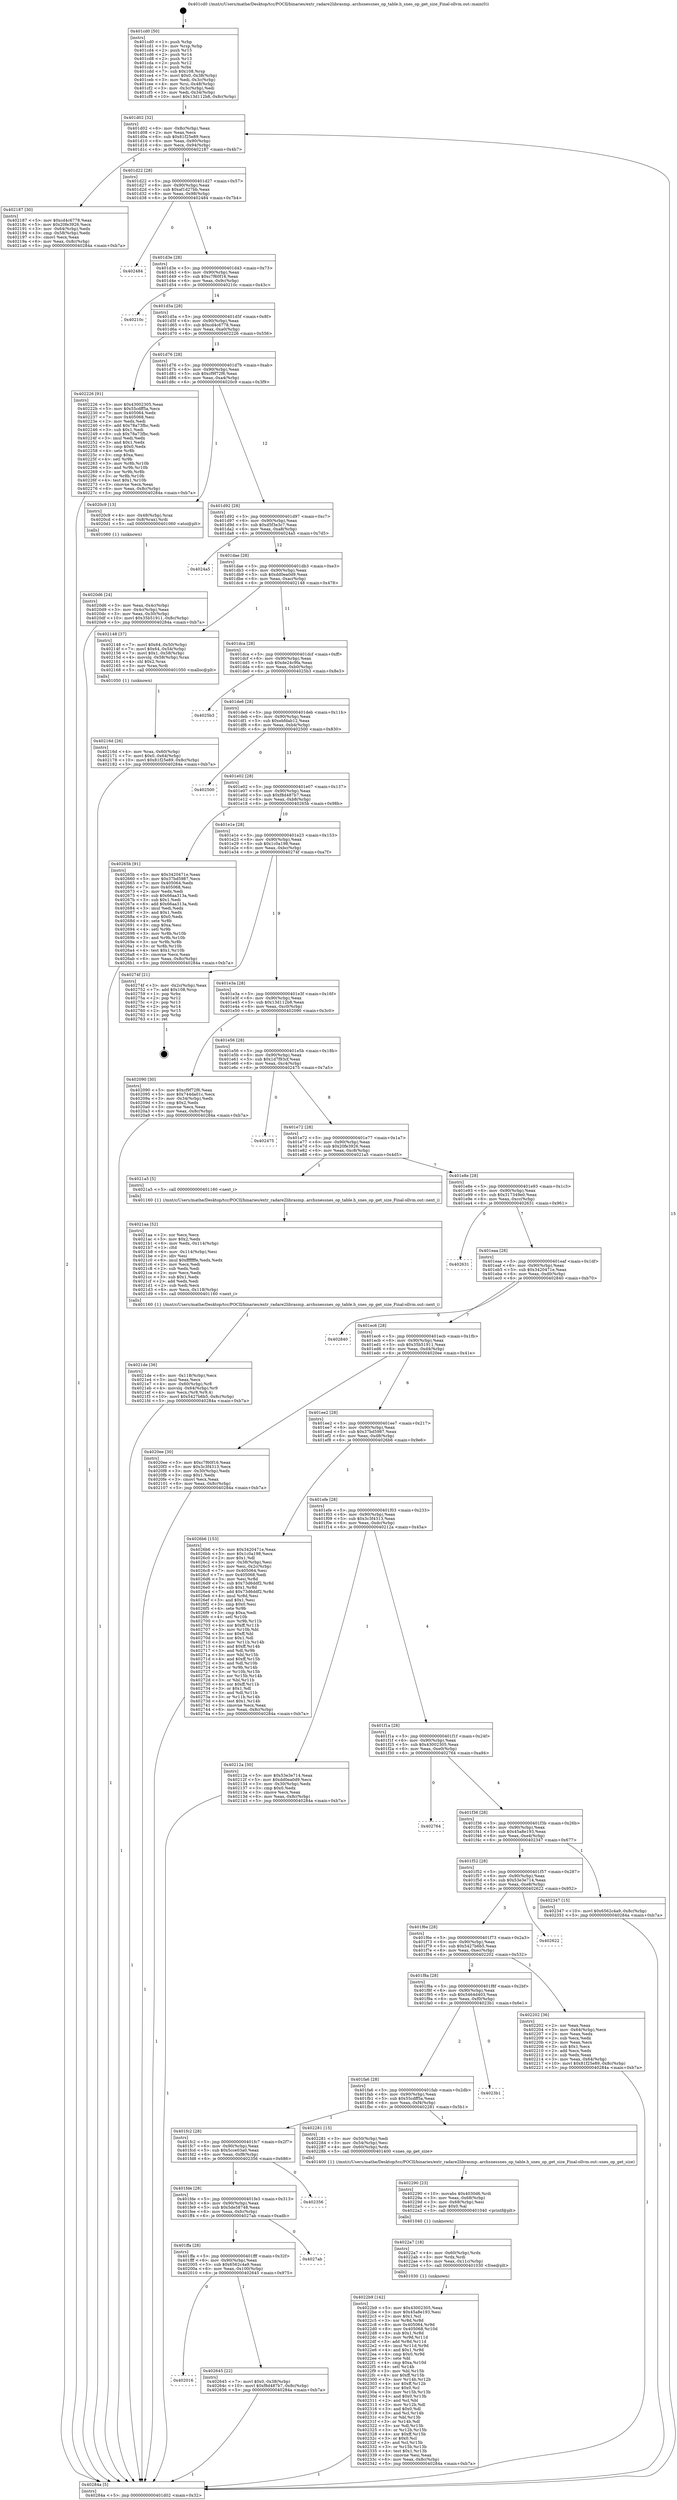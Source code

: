 digraph "0x401cd0" {
  label = "0x401cd0 (/mnt/c/Users/mathe/Desktop/tcc/POCII/binaries/extr_radare2librasmp..archsnessnes_op_table.h_snes_op_get_size_Final-ollvm.out::main(0))"
  labelloc = "t"
  node[shape=record]

  Entry [label="",width=0.3,height=0.3,shape=circle,fillcolor=black,style=filled]
  "0x401d02" [label="{
     0x401d02 [32]\l
     | [instrs]\l
     &nbsp;&nbsp;0x401d02 \<+6\>: mov -0x8c(%rbp),%eax\l
     &nbsp;&nbsp;0x401d08 \<+2\>: mov %eax,%ecx\l
     &nbsp;&nbsp;0x401d0a \<+6\>: sub $0x81f25e89,%ecx\l
     &nbsp;&nbsp;0x401d10 \<+6\>: mov %eax,-0x90(%rbp)\l
     &nbsp;&nbsp;0x401d16 \<+6\>: mov %ecx,-0x94(%rbp)\l
     &nbsp;&nbsp;0x401d1c \<+6\>: je 0000000000402187 \<main+0x4b7\>\l
  }"]
  "0x402187" [label="{
     0x402187 [30]\l
     | [instrs]\l
     &nbsp;&nbsp;0x402187 \<+5\>: mov $0xcd4c6778,%eax\l
     &nbsp;&nbsp;0x40218c \<+5\>: mov $0x20fe3926,%ecx\l
     &nbsp;&nbsp;0x402191 \<+3\>: mov -0x64(%rbp),%edx\l
     &nbsp;&nbsp;0x402194 \<+3\>: cmp -0x58(%rbp),%edx\l
     &nbsp;&nbsp;0x402197 \<+3\>: cmovl %ecx,%eax\l
     &nbsp;&nbsp;0x40219a \<+6\>: mov %eax,-0x8c(%rbp)\l
     &nbsp;&nbsp;0x4021a0 \<+5\>: jmp 000000000040284a \<main+0xb7a\>\l
  }"]
  "0x401d22" [label="{
     0x401d22 [28]\l
     | [instrs]\l
     &nbsp;&nbsp;0x401d22 \<+5\>: jmp 0000000000401d27 \<main+0x57\>\l
     &nbsp;&nbsp;0x401d27 \<+6\>: mov -0x90(%rbp),%eax\l
     &nbsp;&nbsp;0x401d2d \<+5\>: sub $0xaf1d27bb,%eax\l
     &nbsp;&nbsp;0x401d32 \<+6\>: mov %eax,-0x98(%rbp)\l
     &nbsp;&nbsp;0x401d38 \<+6\>: je 0000000000402484 \<main+0x7b4\>\l
  }"]
  Exit [label="",width=0.3,height=0.3,shape=circle,fillcolor=black,style=filled,peripheries=2]
  "0x402484" [label="{
     0x402484\l
  }", style=dashed]
  "0x401d3e" [label="{
     0x401d3e [28]\l
     | [instrs]\l
     &nbsp;&nbsp;0x401d3e \<+5\>: jmp 0000000000401d43 \<main+0x73\>\l
     &nbsp;&nbsp;0x401d43 \<+6\>: mov -0x90(%rbp),%eax\l
     &nbsp;&nbsp;0x401d49 \<+5\>: sub $0xc7f60f16,%eax\l
     &nbsp;&nbsp;0x401d4e \<+6\>: mov %eax,-0x9c(%rbp)\l
     &nbsp;&nbsp;0x401d54 \<+6\>: je 000000000040210c \<main+0x43c\>\l
  }"]
  "0x402016" [label="{
     0x402016\l
  }", style=dashed]
  "0x40210c" [label="{
     0x40210c\l
  }", style=dashed]
  "0x401d5a" [label="{
     0x401d5a [28]\l
     | [instrs]\l
     &nbsp;&nbsp;0x401d5a \<+5\>: jmp 0000000000401d5f \<main+0x8f\>\l
     &nbsp;&nbsp;0x401d5f \<+6\>: mov -0x90(%rbp),%eax\l
     &nbsp;&nbsp;0x401d65 \<+5\>: sub $0xcd4c6778,%eax\l
     &nbsp;&nbsp;0x401d6a \<+6\>: mov %eax,-0xa0(%rbp)\l
     &nbsp;&nbsp;0x401d70 \<+6\>: je 0000000000402226 \<main+0x556\>\l
  }"]
  "0x402645" [label="{
     0x402645 [22]\l
     | [instrs]\l
     &nbsp;&nbsp;0x402645 \<+7\>: movl $0x0,-0x38(%rbp)\l
     &nbsp;&nbsp;0x40264c \<+10\>: movl $0xf8d487b7,-0x8c(%rbp)\l
     &nbsp;&nbsp;0x402656 \<+5\>: jmp 000000000040284a \<main+0xb7a\>\l
  }"]
  "0x402226" [label="{
     0x402226 [91]\l
     | [instrs]\l
     &nbsp;&nbsp;0x402226 \<+5\>: mov $0x43002305,%eax\l
     &nbsp;&nbsp;0x40222b \<+5\>: mov $0x55cdff5a,%ecx\l
     &nbsp;&nbsp;0x402230 \<+7\>: mov 0x405064,%edx\l
     &nbsp;&nbsp;0x402237 \<+7\>: mov 0x405068,%esi\l
     &nbsp;&nbsp;0x40223e \<+2\>: mov %edx,%edi\l
     &nbsp;&nbsp;0x402240 \<+6\>: add $0x78a73fbc,%edi\l
     &nbsp;&nbsp;0x402246 \<+3\>: sub $0x1,%edi\l
     &nbsp;&nbsp;0x402249 \<+6\>: sub $0x78a73fbc,%edi\l
     &nbsp;&nbsp;0x40224f \<+3\>: imul %edi,%edx\l
     &nbsp;&nbsp;0x402252 \<+3\>: and $0x1,%edx\l
     &nbsp;&nbsp;0x402255 \<+3\>: cmp $0x0,%edx\l
     &nbsp;&nbsp;0x402258 \<+4\>: sete %r8b\l
     &nbsp;&nbsp;0x40225c \<+3\>: cmp $0xa,%esi\l
     &nbsp;&nbsp;0x40225f \<+4\>: setl %r9b\l
     &nbsp;&nbsp;0x402263 \<+3\>: mov %r8b,%r10b\l
     &nbsp;&nbsp;0x402266 \<+3\>: and %r9b,%r10b\l
     &nbsp;&nbsp;0x402269 \<+3\>: xor %r9b,%r8b\l
     &nbsp;&nbsp;0x40226c \<+3\>: or %r8b,%r10b\l
     &nbsp;&nbsp;0x40226f \<+4\>: test $0x1,%r10b\l
     &nbsp;&nbsp;0x402273 \<+3\>: cmovne %ecx,%eax\l
     &nbsp;&nbsp;0x402276 \<+6\>: mov %eax,-0x8c(%rbp)\l
     &nbsp;&nbsp;0x40227c \<+5\>: jmp 000000000040284a \<main+0xb7a\>\l
  }"]
  "0x401d76" [label="{
     0x401d76 [28]\l
     | [instrs]\l
     &nbsp;&nbsp;0x401d76 \<+5\>: jmp 0000000000401d7b \<main+0xab\>\l
     &nbsp;&nbsp;0x401d7b \<+6\>: mov -0x90(%rbp),%eax\l
     &nbsp;&nbsp;0x401d81 \<+5\>: sub $0xcf9f72f6,%eax\l
     &nbsp;&nbsp;0x401d86 \<+6\>: mov %eax,-0xa4(%rbp)\l
     &nbsp;&nbsp;0x401d8c \<+6\>: je 00000000004020c9 \<main+0x3f9\>\l
  }"]
  "0x401ffa" [label="{
     0x401ffa [28]\l
     | [instrs]\l
     &nbsp;&nbsp;0x401ffa \<+5\>: jmp 0000000000401fff \<main+0x32f\>\l
     &nbsp;&nbsp;0x401fff \<+6\>: mov -0x90(%rbp),%eax\l
     &nbsp;&nbsp;0x402005 \<+5\>: sub $0x6562c4a9,%eax\l
     &nbsp;&nbsp;0x40200a \<+6\>: mov %eax,-0x100(%rbp)\l
     &nbsp;&nbsp;0x402010 \<+6\>: je 0000000000402645 \<main+0x975\>\l
  }"]
  "0x4020c9" [label="{
     0x4020c9 [13]\l
     | [instrs]\l
     &nbsp;&nbsp;0x4020c9 \<+4\>: mov -0x48(%rbp),%rax\l
     &nbsp;&nbsp;0x4020cd \<+4\>: mov 0x8(%rax),%rdi\l
     &nbsp;&nbsp;0x4020d1 \<+5\>: call 0000000000401060 \<atoi@plt\>\l
     | [calls]\l
     &nbsp;&nbsp;0x401060 \{1\} (unknown)\l
  }"]
  "0x401d92" [label="{
     0x401d92 [28]\l
     | [instrs]\l
     &nbsp;&nbsp;0x401d92 \<+5\>: jmp 0000000000401d97 \<main+0xc7\>\l
     &nbsp;&nbsp;0x401d97 \<+6\>: mov -0x90(%rbp),%eax\l
     &nbsp;&nbsp;0x401d9d \<+5\>: sub $0xd5f3e3c7,%eax\l
     &nbsp;&nbsp;0x401da2 \<+6\>: mov %eax,-0xa8(%rbp)\l
     &nbsp;&nbsp;0x401da8 \<+6\>: je 00000000004024a5 \<main+0x7d5\>\l
  }"]
  "0x4027ab" [label="{
     0x4027ab\l
  }", style=dashed]
  "0x4024a5" [label="{
     0x4024a5\l
  }", style=dashed]
  "0x401dae" [label="{
     0x401dae [28]\l
     | [instrs]\l
     &nbsp;&nbsp;0x401dae \<+5\>: jmp 0000000000401db3 \<main+0xe3\>\l
     &nbsp;&nbsp;0x401db3 \<+6\>: mov -0x90(%rbp),%eax\l
     &nbsp;&nbsp;0x401db9 \<+5\>: sub $0xdd0ea0d9,%eax\l
     &nbsp;&nbsp;0x401dbe \<+6\>: mov %eax,-0xac(%rbp)\l
     &nbsp;&nbsp;0x401dc4 \<+6\>: je 0000000000402148 \<main+0x478\>\l
  }"]
  "0x401fde" [label="{
     0x401fde [28]\l
     | [instrs]\l
     &nbsp;&nbsp;0x401fde \<+5\>: jmp 0000000000401fe3 \<main+0x313\>\l
     &nbsp;&nbsp;0x401fe3 \<+6\>: mov -0x90(%rbp),%eax\l
     &nbsp;&nbsp;0x401fe9 \<+5\>: sub $0x5de58748,%eax\l
     &nbsp;&nbsp;0x401fee \<+6\>: mov %eax,-0xfc(%rbp)\l
     &nbsp;&nbsp;0x401ff4 \<+6\>: je 00000000004027ab \<main+0xadb\>\l
  }"]
  "0x402148" [label="{
     0x402148 [37]\l
     | [instrs]\l
     &nbsp;&nbsp;0x402148 \<+7\>: movl $0x64,-0x50(%rbp)\l
     &nbsp;&nbsp;0x40214f \<+7\>: movl $0x64,-0x54(%rbp)\l
     &nbsp;&nbsp;0x402156 \<+7\>: movl $0x1,-0x58(%rbp)\l
     &nbsp;&nbsp;0x40215d \<+4\>: movslq -0x58(%rbp),%rax\l
     &nbsp;&nbsp;0x402161 \<+4\>: shl $0x2,%rax\l
     &nbsp;&nbsp;0x402165 \<+3\>: mov %rax,%rdi\l
     &nbsp;&nbsp;0x402168 \<+5\>: call 0000000000401050 \<malloc@plt\>\l
     | [calls]\l
     &nbsp;&nbsp;0x401050 \{1\} (unknown)\l
  }"]
  "0x401dca" [label="{
     0x401dca [28]\l
     | [instrs]\l
     &nbsp;&nbsp;0x401dca \<+5\>: jmp 0000000000401dcf \<main+0xff\>\l
     &nbsp;&nbsp;0x401dcf \<+6\>: mov -0x90(%rbp),%eax\l
     &nbsp;&nbsp;0x401dd5 \<+5\>: sub $0xde24c9fa,%eax\l
     &nbsp;&nbsp;0x401dda \<+6\>: mov %eax,-0xb0(%rbp)\l
     &nbsp;&nbsp;0x401de0 \<+6\>: je 00000000004025b3 \<main+0x8e3\>\l
  }"]
  "0x402356" [label="{
     0x402356\l
  }", style=dashed]
  "0x4025b3" [label="{
     0x4025b3\l
  }", style=dashed]
  "0x401de6" [label="{
     0x401de6 [28]\l
     | [instrs]\l
     &nbsp;&nbsp;0x401de6 \<+5\>: jmp 0000000000401deb \<main+0x11b\>\l
     &nbsp;&nbsp;0x401deb \<+6\>: mov -0x90(%rbp),%eax\l
     &nbsp;&nbsp;0x401df1 \<+5\>: sub $0xebfdab12,%eax\l
     &nbsp;&nbsp;0x401df6 \<+6\>: mov %eax,-0xb4(%rbp)\l
     &nbsp;&nbsp;0x401dfc \<+6\>: je 0000000000402500 \<main+0x830\>\l
  }"]
  "0x4022b9" [label="{
     0x4022b9 [142]\l
     | [instrs]\l
     &nbsp;&nbsp;0x4022b9 \<+5\>: mov $0x43002305,%eax\l
     &nbsp;&nbsp;0x4022be \<+5\>: mov $0x45a8e193,%esi\l
     &nbsp;&nbsp;0x4022c3 \<+2\>: mov $0x1,%cl\l
     &nbsp;&nbsp;0x4022c5 \<+3\>: xor %r8d,%r8d\l
     &nbsp;&nbsp;0x4022c8 \<+8\>: mov 0x405064,%r9d\l
     &nbsp;&nbsp;0x4022d0 \<+8\>: mov 0x405068,%r10d\l
     &nbsp;&nbsp;0x4022d8 \<+4\>: sub $0x1,%r8d\l
     &nbsp;&nbsp;0x4022dc \<+3\>: mov %r9d,%r11d\l
     &nbsp;&nbsp;0x4022df \<+3\>: add %r8d,%r11d\l
     &nbsp;&nbsp;0x4022e2 \<+4\>: imul %r11d,%r9d\l
     &nbsp;&nbsp;0x4022e6 \<+4\>: and $0x1,%r9d\l
     &nbsp;&nbsp;0x4022ea \<+4\>: cmp $0x0,%r9d\l
     &nbsp;&nbsp;0x4022ee \<+3\>: sete %bl\l
     &nbsp;&nbsp;0x4022f1 \<+4\>: cmp $0xa,%r10d\l
     &nbsp;&nbsp;0x4022f5 \<+4\>: setl %r14b\l
     &nbsp;&nbsp;0x4022f9 \<+3\>: mov %bl,%r15b\l
     &nbsp;&nbsp;0x4022fc \<+4\>: xor $0xff,%r15b\l
     &nbsp;&nbsp;0x402300 \<+3\>: mov %r14b,%r12b\l
     &nbsp;&nbsp;0x402303 \<+4\>: xor $0xff,%r12b\l
     &nbsp;&nbsp;0x402307 \<+3\>: xor $0x0,%cl\l
     &nbsp;&nbsp;0x40230a \<+3\>: mov %r15b,%r13b\l
     &nbsp;&nbsp;0x40230d \<+4\>: and $0x0,%r13b\l
     &nbsp;&nbsp;0x402311 \<+2\>: and %cl,%bl\l
     &nbsp;&nbsp;0x402313 \<+3\>: mov %r12b,%dl\l
     &nbsp;&nbsp;0x402316 \<+3\>: and $0x0,%dl\l
     &nbsp;&nbsp;0x402319 \<+3\>: and %cl,%r14b\l
     &nbsp;&nbsp;0x40231c \<+3\>: or %bl,%r13b\l
     &nbsp;&nbsp;0x40231f \<+3\>: or %r14b,%dl\l
     &nbsp;&nbsp;0x402322 \<+3\>: xor %dl,%r13b\l
     &nbsp;&nbsp;0x402325 \<+3\>: or %r12b,%r15b\l
     &nbsp;&nbsp;0x402328 \<+4\>: xor $0xff,%r15b\l
     &nbsp;&nbsp;0x40232c \<+3\>: or $0x0,%cl\l
     &nbsp;&nbsp;0x40232f \<+3\>: and %cl,%r15b\l
     &nbsp;&nbsp;0x402332 \<+3\>: or %r15b,%r13b\l
     &nbsp;&nbsp;0x402335 \<+4\>: test $0x1,%r13b\l
     &nbsp;&nbsp;0x402339 \<+3\>: cmovne %esi,%eax\l
     &nbsp;&nbsp;0x40233c \<+6\>: mov %eax,-0x8c(%rbp)\l
     &nbsp;&nbsp;0x402342 \<+5\>: jmp 000000000040284a \<main+0xb7a\>\l
  }"]
  "0x402500" [label="{
     0x402500\l
  }", style=dashed]
  "0x401e02" [label="{
     0x401e02 [28]\l
     | [instrs]\l
     &nbsp;&nbsp;0x401e02 \<+5\>: jmp 0000000000401e07 \<main+0x137\>\l
     &nbsp;&nbsp;0x401e07 \<+6\>: mov -0x90(%rbp),%eax\l
     &nbsp;&nbsp;0x401e0d \<+5\>: sub $0xf8d487b7,%eax\l
     &nbsp;&nbsp;0x401e12 \<+6\>: mov %eax,-0xb8(%rbp)\l
     &nbsp;&nbsp;0x401e18 \<+6\>: je 000000000040265b \<main+0x98b\>\l
  }"]
  "0x4022a7" [label="{
     0x4022a7 [18]\l
     | [instrs]\l
     &nbsp;&nbsp;0x4022a7 \<+4\>: mov -0x60(%rbp),%rdx\l
     &nbsp;&nbsp;0x4022ab \<+3\>: mov %rdx,%rdi\l
     &nbsp;&nbsp;0x4022ae \<+6\>: mov %eax,-0x11c(%rbp)\l
     &nbsp;&nbsp;0x4022b4 \<+5\>: call 0000000000401030 \<free@plt\>\l
     | [calls]\l
     &nbsp;&nbsp;0x401030 \{1\} (unknown)\l
  }"]
  "0x40265b" [label="{
     0x40265b [91]\l
     | [instrs]\l
     &nbsp;&nbsp;0x40265b \<+5\>: mov $0x3420471e,%eax\l
     &nbsp;&nbsp;0x402660 \<+5\>: mov $0x37bd5987,%ecx\l
     &nbsp;&nbsp;0x402665 \<+7\>: mov 0x405064,%edx\l
     &nbsp;&nbsp;0x40266c \<+7\>: mov 0x405068,%esi\l
     &nbsp;&nbsp;0x402673 \<+2\>: mov %edx,%edi\l
     &nbsp;&nbsp;0x402675 \<+6\>: sub $0x66aa313a,%edi\l
     &nbsp;&nbsp;0x40267b \<+3\>: sub $0x1,%edi\l
     &nbsp;&nbsp;0x40267e \<+6\>: add $0x66aa313a,%edi\l
     &nbsp;&nbsp;0x402684 \<+3\>: imul %edi,%edx\l
     &nbsp;&nbsp;0x402687 \<+3\>: and $0x1,%edx\l
     &nbsp;&nbsp;0x40268a \<+3\>: cmp $0x0,%edx\l
     &nbsp;&nbsp;0x40268d \<+4\>: sete %r8b\l
     &nbsp;&nbsp;0x402691 \<+3\>: cmp $0xa,%esi\l
     &nbsp;&nbsp;0x402694 \<+4\>: setl %r9b\l
     &nbsp;&nbsp;0x402698 \<+3\>: mov %r8b,%r10b\l
     &nbsp;&nbsp;0x40269b \<+3\>: and %r9b,%r10b\l
     &nbsp;&nbsp;0x40269e \<+3\>: xor %r9b,%r8b\l
     &nbsp;&nbsp;0x4026a1 \<+3\>: or %r8b,%r10b\l
     &nbsp;&nbsp;0x4026a4 \<+4\>: test $0x1,%r10b\l
     &nbsp;&nbsp;0x4026a8 \<+3\>: cmovne %ecx,%eax\l
     &nbsp;&nbsp;0x4026ab \<+6\>: mov %eax,-0x8c(%rbp)\l
     &nbsp;&nbsp;0x4026b1 \<+5\>: jmp 000000000040284a \<main+0xb7a\>\l
  }"]
  "0x401e1e" [label="{
     0x401e1e [28]\l
     | [instrs]\l
     &nbsp;&nbsp;0x401e1e \<+5\>: jmp 0000000000401e23 \<main+0x153\>\l
     &nbsp;&nbsp;0x401e23 \<+6\>: mov -0x90(%rbp),%eax\l
     &nbsp;&nbsp;0x401e29 \<+5\>: sub $0x1c0a198,%eax\l
     &nbsp;&nbsp;0x401e2e \<+6\>: mov %eax,-0xbc(%rbp)\l
     &nbsp;&nbsp;0x401e34 \<+6\>: je 000000000040274f \<main+0xa7f\>\l
  }"]
  "0x402290" [label="{
     0x402290 [23]\l
     | [instrs]\l
     &nbsp;&nbsp;0x402290 \<+10\>: movabs $0x4030d6,%rdi\l
     &nbsp;&nbsp;0x40229a \<+3\>: mov %eax,-0x68(%rbp)\l
     &nbsp;&nbsp;0x40229d \<+3\>: mov -0x68(%rbp),%esi\l
     &nbsp;&nbsp;0x4022a0 \<+2\>: mov $0x0,%al\l
     &nbsp;&nbsp;0x4022a2 \<+5\>: call 0000000000401040 \<printf@plt\>\l
     | [calls]\l
     &nbsp;&nbsp;0x401040 \{1\} (unknown)\l
  }"]
  "0x40274f" [label="{
     0x40274f [21]\l
     | [instrs]\l
     &nbsp;&nbsp;0x40274f \<+3\>: mov -0x2c(%rbp),%eax\l
     &nbsp;&nbsp;0x402752 \<+7\>: add $0x108,%rsp\l
     &nbsp;&nbsp;0x402759 \<+1\>: pop %rbx\l
     &nbsp;&nbsp;0x40275a \<+2\>: pop %r12\l
     &nbsp;&nbsp;0x40275c \<+2\>: pop %r13\l
     &nbsp;&nbsp;0x40275e \<+2\>: pop %r14\l
     &nbsp;&nbsp;0x402760 \<+2\>: pop %r15\l
     &nbsp;&nbsp;0x402762 \<+1\>: pop %rbp\l
     &nbsp;&nbsp;0x402763 \<+1\>: ret\l
  }"]
  "0x401e3a" [label="{
     0x401e3a [28]\l
     | [instrs]\l
     &nbsp;&nbsp;0x401e3a \<+5\>: jmp 0000000000401e3f \<main+0x16f\>\l
     &nbsp;&nbsp;0x401e3f \<+6\>: mov -0x90(%rbp),%eax\l
     &nbsp;&nbsp;0x401e45 \<+5\>: sub $0x13d112b8,%eax\l
     &nbsp;&nbsp;0x401e4a \<+6\>: mov %eax,-0xc0(%rbp)\l
     &nbsp;&nbsp;0x401e50 \<+6\>: je 0000000000402090 \<main+0x3c0\>\l
  }"]
  "0x401fc2" [label="{
     0x401fc2 [28]\l
     | [instrs]\l
     &nbsp;&nbsp;0x401fc2 \<+5\>: jmp 0000000000401fc7 \<main+0x2f7\>\l
     &nbsp;&nbsp;0x401fc7 \<+6\>: mov -0x90(%rbp),%eax\l
     &nbsp;&nbsp;0x401fcd \<+5\>: sub $0x5cce03a0,%eax\l
     &nbsp;&nbsp;0x401fd2 \<+6\>: mov %eax,-0xf8(%rbp)\l
     &nbsp;&nbsp;0x401fd8 \<+6\>: je 0000000000402356 \<main+0x686\>\l
  }"]
  "0x402090" [label="{
     0x402090 [30]\l
     | [instrs]\l
     &nbsp;&nbsp;0x402090 \<+5\>: mov $0xcf9f72f6,%eax\l
     &nbsp;&nbsp;0x402095 \<+5\>: mov $0x744da01c,%ecx\l
     &nbsp;&nbsp;0x40209a \<+3\>: mov -0x34(%rbp),%edx\l
     &nbsp;&nbsp;0x40209d \<+3\>: cmp $0x2,%edx\l
     &nbsp;&nbsp;0x4020a0 \<+3\>: cmovne %ecx,%eax\l
     &nbsp;&nbsp;0x4020a3 \<+6\>: mov %eax,-0x8c(%rbp)\l
     &nbsp;&nbsp;0x4020a9 \<+5\>: jmp 000000000040284a \<main+0xb7a\>\l
  }"]
  "0x401e56" [label="{
     0x401e56 [28]\l
     | [instrs]\l
     &nbsp;&nbsp;0x401e56 \<+5\>: jmp 0000000000401e5b \<main+0x18b\>\l
     &nbsp;&nbsp;0x401e5b \<+6\>: mov -0x90(%rbp),%eax\l
     &nbsp;&nbsp;0x401e61 \<+5\>: sub $0x1d7f93cf,%eax\l
     &nbsp;&nbsp;0x401e66 \<+6\>: mov %eax,-0xc4(%rbp)\l
     &nbsp;&nbsp;0x401e6c \<+6\>: je 0000000000402475 \<main+0x7a5\>\l
  }"]
  "0x40284a" [label="{
     0x40284a [5]\l
     | [instrs]\l
     &nbsp;&nbsp;0x40284a \<+5\>: jmp 0000000000401d02 \<main+0x32\>\l
  }"]
  "0x401cd0" [label="{
     0x401cd0 [50]\l
     | [instrs]\l
     &nbsp;&nbsp;0x401cd0 \<+1\>: push %rbp\l
     &nbsp;&nbsp;0x401cd1 \<+3\>: mov %rsp,%rbp\l
     &nbsp;&nbsp;0x401cd4 \<+2\>: push %r15\l
     &nbsp;&nbsp;0x401cd6 \<+2\>: push %r14\l
     &nbsp;&nbsp;0x401cd8 \<+2\>: push %r13\l
     &nbsp;&nbsp;0x401cda \<+2\>: push %r12\l
     &nbsp;&nbsp;0x401cdc \<+1\>: push %rbx\l
     &nbsp;&nbsp;0x401cdd \<+7\>: sub $0x108,%rsp\l
     &nbsp;&nbsp;0x401ce4 \<+7\>: movl $0x0,-0x38(%rbp)\l
     &nbsp;&nbsp;0x401ceb \<+3\>: mov %edi,-0x3c(%rbp)\l
     &nbsp;&nbsp;0x401cee \<+4\>: mov %rsi,-0x48(%rbp)\l
     &nbsp;&nbsp;0x401cf2 \<+3\>: mov -0x3c(%rbp),%edi\l
     &nbsp;&nbsp;0x401cf5 \<+3\>: mov %edi,-0x34(%rbp)\l
     &nbsp;&nbsp;0x401cf8 \<+10\>: movl $0x13d112b8,-0x8c(%rbp)\l
  }"]
  "0x4020d6" [label="{
     0x4020d6 [24]\l
     | [instrs]\l
     &nbsp;&nbsp;0x4020d6 \<+3\>: mov %eax,-0x4c(%rbp)\l
     &nbsp;&nbsp;0x4020d9 \<+3\>: mov -0x4c(%rbp),%eax\l
     &nbsp;&nbsp;0x4020dc \<+3\>: mov %eax,-0x30(%rbp)\l
     &nbsp;&nbsp;0x4020df \<+10\>: movl $0x35b51911,-0x8c(%rbp)\l
     &nbsp;&nbsp;0x4020e9 \<+5\>: jmp 000000000040284a \<main+0xb7a\>\l
  }"]
  "0x402281" [label="{
     0x402281 [15]\l
     | [instrs]\l
     &nbsp;&nbsp;0x402281 \<+3\>: mov -0x50(%rbp),%edi\l
     &nbsp;&nbsp;0x402284 \<+3\>: mov -0x54(%rbp),%esi\l
     &nbsp;&nbsp;0x402287 \<+4\>: mov -0x60(%rbp),%rdx\l
     &nbsp;&nbsp;0x40228b \<+5\>: call 0000000000401400 \<snes_op_get_size\>\l
     | [calls]\l
     &nbsp;&nbsp;0x401400 \{1\} (/mnt/c/Users/mathe/Desktop/tcc/POCII/binaries/extr_radare2librasmp..archsnessnes_op_table.h_snes_op_get_size_Final-ollvm.out::snes_op_get_size)\l
  }"]
  "0x402475" [label="{
     0x402475\l
  }", style=dashed]
  "0x401e72" [label="{
     0x401e72 [28]\l
     | [instrs]\l
     &nbsp;&nbsp;0x401e72 \<+5\>: jmp 0000000000401e77 \<main+0x1a7\>\l
     &nbsp;&nbsp;0x401e77 \<+6\>: mov -0x90(%rbp),%eax\l
     &nbsp;&nbsp;0x401e7d \<+5\>: sub $0x20fe3926,%eax\l
     &nbsp;&nbsp;0x401e82 \<+6\>: mov %eax,-0xc8(%rbp)\l
     &nbsp;&nbsp;0x401e88 \<+6\>: je 00000000004021a5 \<main+0x4d5\>\l
  }"]
  "0x401fa6" [label="{
     0x401fa6 [28]\l
     | [instrs]\l
     &nbsp;&nbsp;0x401fa6 \<+5\>: jmp 0000000000401fab \<main+0x2db\>\l
     &nbsp;&nbsp;0x401fab \<+6\>: mov -0x90(%rbp),%eax\l
     &nbsp;&nbsp;0x401fb1 \<+5\>: sub $0x55cdff5a,%eax\l
     &nbsp;&nbsp;0x401fb6 \<+6\>: mov %eax,-0xf4(%rbp)\l
     &nbsp;&nbsp;0x401fbc \<+6\>: je 0000000000402281 \<main+0x5b1\>\l
  }"]
  "0x4021a5" [label="{
     0x4021a5 [5]\l
     | [instrs]\l
     &nbsp;&nbsp;0x4021a5 \<+5\>: call 0000000000401160 \<next_i\>\l
     | [calls]\l
     &nbsp;&nbsp;0x401160 \{1\} (/mnt/c/Users/mathe/Desktop/tcc/POCII/binaries/extr_radare2librasmp..archsnessnes_op_table.h_snes_op_get_size_Final-ollvm.out::next_i)\l
  }"]
  "0x401e8e" [label="{
     0x401e8e [28]\l
     | [instrs]\l
     &nbsp;&nbsp;0x401e8e \<+5\>: jmp 0000000000401e93 \<main+0x1c3\>\l
     &nbsp;&nbsp;0x401e93 \<+6\>: mov -0x90(%rbp),%eax\l
     &nbsp;&nbsp;0x401e99 \<+5\>: sub $0x317349e0,%eax\l
     &nbsp;&nbsp;0x401e9e \<+6\>: mov %eax,-0xcc(%rbp)\l
     &nbsp;&nbsp;0x401ea4 \<+6\>: je 0000000000402631 \<main+0x961\>\l
  }"]
  "0x4023b1" [label="{
     0x4023b1\l
  }", style=dashed]
  "0x402631" [label="{
     0x402631\l
  }", style=dashed]
  "0x401eaa" [label="{
     0x401eaa [28]\l
     | [instrs]\l
     &nbsp;&nbsp;0x401eaa \<+5\>: jmp 0000000000401eaf \<main+0x1df\>\l
     &nbsp;&nbsp;0x401eaf \<+6\>: mov -0x90(%rbp),%eax\l
     &nbsp;&nbsp;0x401eb5 \<+5\>: sub $0x3420471e,%eax\l
     &nbsp;&nbsp;0x401eba \<+6\>: mov %eax,-0xd0(%rbp)\l
     &nbsp;&nbsp;0x401ec0 \<+6\>: je 0000000000402840 \<main+0xb70\>\l
  }"]
  "0x401f8a" [label="{
     0x401f8a [28]\l
     | [instrs]\l
     &nbsp;&nbsp;0x401f8a \<+5\>: jmp 0000000000401f8f \<main+0x2bf\>\l
     &nbsp;&nbsp;0x401f8f \<+6\>: mov -0x90(%rbp),%eax\l
     &nbsp;&nbsp;0x401f95 \<+5\>: sub $0x5464d403,%eax\l
     &nbsp;&nbsp;0x401f9a \<+6\>: mov %eax,-0xf0(%rbp)\l
     &nbsp;&nbsp;0x401fa0 \<+6\>: je 00000000004023b1 \<main+0x6e1\>\l
  }"]
  "0x402840" [label="{
     0x402840\l
  }", style=dashed]
  "0x401ec6" [label="{
     0x401ec6 [28]\l
     | [instrs]\l
     &nbsp;&nbsp;0x401ec6 \<+5\>: jmp 0000000000401ecb \<main+0x1fb\>\l
     &nbsp;&nbsp;0x401ecb \<+6\>: mov -0x90(%rbp),%eax\l
     &nbsp;&nbsp;0x401ed1 \<+5\>: sub $0x35b51911,%eax\l
     &nbsp;&nbsp;0x401ed6 \<+6\>: mov %eax,-0xd4(%rbp)\l
     &nbsp;&nbsp;0x401edc \<+6\>: je 00000000004020ee \<main+0x41e\>\l
  }"]
  "0x402202" [label="{
     0x402202 [36]\l
     | [instrs]\l
     &nbsp;&nbsp;0x402202 \<+2\>: xor %eax,%eax\l
     &nbsp;&nbsp;0x402204 \<+3\>: mov -0x64(%rbp),%ecx\l
     &nbsp;&nbsp;0x402207 \<+2\>: mov %eax,%edx\l
     &nbsp;&nbsp;0x402209 \<+2\>: sub %ecx,%edx\l
     &nbsp;&nbsp;0x40220b \<+2\>: mov %eax,%ecx\l
     &nbsp;&nbsp;0x40220d \<+3\>: sub $0x1,%ecx\l
     &nbsp;&nbsp;0x402210 \<+2\>: add %ecx,%edx\l
     &nbsp;&nbsp;0x402212 \<+2\>: sub %edx,%eax\l
     &nbsp;&nbsp;0x402214 \<+3\>: mov %eax,-0x64(%rbp)\l
     &nbsp;&nbsp;0x402217 \<+10\>: movl $0x81f25e89,-0x8c(%rbp)\l
     &nbsp;&nbsp;0x402221 \<+5\>: jmp 000000000040284a \<main+0xb7a\>\l
  }"]
  "0x4020ee" [label="{
     0x4020ee [30]\l
     | [instrs]\l
     &nbsp;&nbsp;0x4020ee \<+5\>: mov $0xc7f60f16,%eax\l
     &nbsp;&nbsp;0x4020f3 \<+5\>: mov $0x3c3f4313,%ecx\l
     &nbsp;&nbsp;0x4020f8 \<+3\>: mov -0x30(%rbp),%edx\l
     &nbsp;&nbsp;0x4020fb \<+3\>: cmp $0x1,%edx\l
     &nbsp;&nbsp;0x4020fe \<+3\>: cmovl %ecx,%eax\l
     &nbsp;&nbsp;0x402101 \<+6\>: mov %eax,-0x8c(%rbp)\l
     &nbsp;&nbsp;0x402107 \<+5\>: jmp 000000000040284a \<main+0xb7a\>\l
  }"]
  "0x401ee2" [label="{
     0x401ee2 [28]\l
     | [instrs]\l
     &nbsp;&nbsp;0x401ee2 \<+5\>: jmp 0000000000401ee7 \<main+0x217\>\l
     &nbsp;&nbsp;0x401ee7 \<+6\>: mov -0x90(%rbp),%eax\l
     &nbsp;&nbsp;0x401eed \<+5\>: sub $0x37bd5987,%eax\l
     &nbsp;&nbsp;0x401ef2 \<+6\>: mov %eax,-0xd8(%rbp)\l
     &nbsp;&nbsp;0x401ef8 \<+6\>: je 00000000004026b6 \<main+0x9e6\>\l
  }"]
  "0x401f6e" [label="{
     0x401f6e [28]\l
     | [instrs]\l
     &nbsp;&nbsp;0x401f6e \<+5\>: jmp 0000000000401f73 \<main+0x2a3\>\l
     &nbsp;&nbsp;0x401f73 \<+6\>: mov -0x90(%rbp),%eax\l
     &nbsp;&nbsp;0x401f79 \<+5\>: sub $0x5427b6b5,%eax\l
     &nbsp;&nbsp;0x401f7e \<+6\>: mov %eax,-0xec(%rbp)\l
     &nbsp;&nbsp;0x401f84 \<+6\>: je 0000000000402202 \<main+0x532\>\l
  }"]
  "0x4026b6" [label="{
     0x4026b6 [153]\l
     | [instrs]\l
     &nbsp;&nbsp;0x4026b6 \<+5\>: mov $0x3420471e,%eax\l
     &nbsp;&nbsp;0x4026bb \<+5\>: mov $0x1c0a198,%ecx\l
     &nbsp;&nbsp;0x4026c0 \<+2\>: mov $0x1,%dl\l
     &nbsp;&nbsp;0x4026c2 \<+3\>: mov -0x38(%rbp),%esi\l
     &nbsp;&nbsp;0x4026c5 \<+3\>: mov %esi,-0x2c(%rbp)\l
     &nbsp;&nbsp;0x4026c8 \<+7\>: mov 0x405064,%esi\l
     &nbsp;&nbsp;0x4026cf \<+7\>: mov 0x405068,%edi\l
     &nbsp;&nbsp;0x4026d6 \<+3\>: mov %esi,%r8d\l
     &nbsp;&nbsp;0x4026d9 \<+7\>: sub $0x73d6ddf2,%r8d\l
     &nbsp;&nbsp;0x4026e0 \<+4\>: sub $0x1,%r8d\l
     &nbsp;&nbsp;0x4026e4 \<+7\>: add $0x73d6ddf2,%r8d\l
     &nbsp;&nbsp;0x4026eb \<+4\>: imul %r8d,%esi\l
     &nbsp;&nbsp;0x4026ef \<+3\>: and $0x1,%esi\l
     &nbsp;&nbsp;0x4026f2 \<+3\>: cmp $0x0,%esi\l
     &nbsp;&nbsp;0x4026f5 \<+4\>: sete %r9b\l
     &nbsp;&nbsp;0x4026f9 \<+3\>: cmp $0xa,%edi\l
     &nbsp;&nbsp;0x4026fc \<+4\>: setl %r10b\l
     &nbsp;&nbsp;0x402700 \<+3\>: mov %r9b,%r11b\l
     &nbsp;&nbsp;0x402703 \<+4\>: xor $0xff,%r11b\l
     &nbsp;&nbsp;0x402707 \<+3\>: mov %r10b,%bl\l
     &nbsp;&nbsp;0x40270a \<+3\>: xor $0xff,%bl\l
     &nbsp;&nbsp;0x40270d \<+3\>: xor $0x1,%dl\l
     &nbsp;&nbsp;0x402710 \<+3\>: mov %r11b,%r14b\l
     &nbsp;&nbsp;0x402713 \<+4\>: and $0xff,%r14b\l
     &nbsp;&nbsp;0x402717 \<+3\>: and %dl,%r9b\l
     &nbsp;&nbsp;0x40271a \<+3\>: mov %bl,%r15b\l
     &nbsp;&nbsp;0x40271d \<+4\>: and $0xff,%r15b\l
     &nbsp;&nbsp;0x402721 \<+3\>: and %dl,%r10b\l
     &nbsp;&nbsp;0x402724 \<+3\>: or %r9b,%r14b\l
     &nbsp;&nbsp;0x402727 \<+3\>: or %r10b,%r15b\l
     &nbsp;&nbsp;0x40272a \<+3\>: xor %r15b,%r14b\l
     &nbsp;&nbsp;0x40272d \<+3\>: or %bl,%r11b\l
     &nbsp;&nbsp;0x402730 \<+4\>: xor $0xff,%r11b\l
     &nbsp;&nbsp;0x402734 \<+3\>: or $0x1,%dl\l
     &nbsp;&nbsp;0x402737 \<+3\>: and %dl,%r11b\l
     &nbsp;&nbsp;0x40273a \<+3\>: or %r11b,%r14b\l
     &nbsp;&nbsp;0x40273d \<+4\>: test $0x1,%r14b\l
     &nbsp;&nbsp;0x402741 \<+3\>: cmovne %ecx,%eax\l
     &nbsp;&nbsp;0x402744 \<+6\>: mov %eax,-0x8c(%rbp)\l
     &nbsp;&nbsp;0x40274a \<+5\>: jmp 000000000040284a \<main+0xb7a\>\l
  }"]
  "0x401efe" [label="{
     0x401efe [28]\l
     | [instrs]\l
     &nbsp;&nbsp;0x401efe \<+5\>: jmp 0000000000401f03 \<main+0x233\>\l
     &nbsp;&nbsp;0x401f03 \<+6\>: mov -0x90(%rbp),%eax\l
     &nbsp;&nbsp;0x401f09 \<+5\>: sub $0x3c3f4313,%eax\l
     &nbsp;&nbsp;0x401f0e \<+6\>: mov %eax,-0xdc(%rbp)\l
     &nbsp;&nbsp;0x401f14 \<+6\>: je 000000000040212a \<main+0x45a\>\l
  }"]
  "0x402622" [label="{
     0x402622\l
  }", style=dashed]
  "0x40212a" [label="{
     0x40212a [30]\l
     | [instrs]\l
     &nbsp;&nbsp;0x40212a \<+5\>: mov $0x53e3e714,%eax\l
     &nbsp;&nbsp;0x40212f \<+5\>: mov $0xdd0ea0d9,%ecx\l
     &nbsp;&nbsp;0x402134 \<+3\>: mov -0x30(%rbp),%edx\l
     &nbsp;&nbsp;0x402137 \<+3\>: cmp $0x0,%edx\l
     &nbsp;&nbsp;0x40213a \<+3\>: cmove %ecx,%eax\l
     &nbsp;&nbsp;0x40213d \<+6\>: mov %eax,-0x8c(%rbp)\l
     &nbsp;&nbsp;0x402143 \<+5\>: jmp 000000000040284a \<main+0xb7a\>\l
  }"]
  "0x401f1a" [label="{
     0x401f1a [28]\l
     | [instrs]\l
     &nbsp;&nbsp;0x401f1a \<+5\>: jmp 0000000000401f1f \<main+0x24f\>\l
     &nbsp;&nbsp;0x401f1f \<+6\>: mov -0x90(%rbp),%eax\l
     &nbsp;&nbsp;0x401f25 \<+5\>: sub $0x43002305,%eax\l
     &nbsp;&nbsp;0x401f2a \<+6\>: mov %eax,-0xe0(%rbp)\l
     &nbsp;&nbsp;0x401f30 \<+6\>: je 0000000000402764 \<main+0xa94\>\l
  }"]
  "0x40216d" [label="{
     0x40216d [26]\l
     | [instrs]\l
     &nbsp;&nbsp;0x40216d \<+4\>: mov %rax,-0x60(%rbp)\l
     &nbsp;&nbsp;0x402171 \<+7\>: movl $0x0,-0x64(%rbp)\l
     &nbsp;&nbsp;0x402178 \<+10\>: movl $0x81f25e89,-0x8c(%rbp)\l
     &nbsp;&nbsp;0x402182 \<+5\>: jmp 000000000040284a \<main+0xb7a\>\l
  }"]
  "0x4021aa" [label="{
     0x4021aa [52]\l
     | [instrs]\l
     &nbsp;&nbsp;0x4021aa \<+2\>: xor %ecx,%ecx\l
     &nbsp;&nbsp;0x4021ac \<+5\>: mov $0x2,%edx\l
     &nbsp;&nbsp;0x4021b1 \<+6\>: mov %edx,-0x114(%rbp)\l
     &nbsp;&nbsp;0x4021b7 \<+1\>: cltd\l
     &nbsp;&nbsp;0x4021b8 \<+6\>: mov -0x114(%rbp),%esi\l
     &nbsp;&nbsp;0x4021be \<+2\>: idiv %esi\l
     &nbsp;&nbsp;0x4021c0 \<+6\>: imul $0xfffffffe,%edx,%edx\l
     &nbsp;&nbsp;0x4021c6 \<+2\>: mov %ecx,%edi\l
     &nbsp;&nbsp;0x4021c8 \<+2\>: sub %edx,%edi\l
     &nbsp;&nbsp;0x4021ca \<+2\>: mov %ecx,%edx\l
     &nbsp;&nbsp;0x4021cc \<+3\>: sub $0x1,%edx\l
     &nbsp;&nbsp;0x4021cf \<+2\>: add %edx,%edi\l
     &nbsp;&nbsp;0x4021d1 \<+2\>: sub %edi,%ecx\l
     &nbsp;&nbsp;0x4021d3 \<+6\>: mov %ecx,-0x118(%rbp)\l
     &nbsp;&nbsp;0x4021d9 \<+5\>: call 0000000000401160 \<next_i\>\l
     | [calls]\l
     &nbsp;&nbsp;0x401160 \{1\} (/mnt/c/Users/mathe/Desktop/tcc/POCII/binaries/extr_radare2librasmp..archsnessnes_op_table.h_snes_op_get_size_Final-ollvm.out::next_i)\l
  }"]
  "0x4021de" [label="{
     0x4021de [36]\l
     | [instrs]\l
     &nbsp;&nbsp;0x4021de \<+6\>: mov -0x118(%rbp),%ecx\l
     &nbsp;&nbsp;0x4021e4 \<+3\>: imul %eax,%ecx\l
     &nbsp;&nbsp;0x4021e7 \<+4\>: mov -0x60(%rbp),%r8\l
     &nbsp;&nbsp;0x4021eb \<+4\>: movslq -0x64(%rbp),%r9\l
     &nbsp;&nbsp;0x4021ef \<+4\>: mov %ecx,(%r8,%r9,4)\l
     &nbsp;&nbsp;0x4021f3 \<+10\>: movl $0x5427b6b5,-0x8c(%rbp)\l
     &nbsp;&nbsp;0x4021fd \<+5\>: jmp 000000000040284a \<main+0xb7a\>\l
  }"]
  "0x401f52" [label="{
     0x401f52 [28]\l
     | [instrs]\l
     &nbsp;&nbsp;0x401f52 \<+5\>: jmp 0000000000401f57 \<main+0x287\>\l
     &nbsp;&nbsp;0x401f57 \<+6\>: mov -0x90(%rbp),%eax\l
     &nbsp;&nbsp;0x401f5d \<+5\>: sub $0x53e3e714,%eax\l
     &nbsp;&nbsp;0x401f62 \<+6\>: mov %eax,-0xe8(%rbp)\l
     &nbsp;&nbsp;0x401f68 \<+6\>: je 0000000000402622 \<main+0x952\>\l
  }"]
  "0x402764" [label="{
     0x402764\l
  }", style=dashed]
  "0x401f36" [label="{
     0x401f36 [28]\l
     | [instrs]\l
     &nbsp;&nbsp;0x401f36 \<+5\>: jmp 0000000000401f3b \<main+0x26b\>\l
     &nbsp;&nbsp;0x401f3b \<+6\>: mov -0x90(%rbp),%eax\l
     &nbsp;&nbsp;0x401f41 \<+5\>: sub $0x45a8e193,%eax\l
     &nbsp;&nbsp;0x401f46 \<+6\>: mov %eax,-0xe4(%rbp)\l
     &nbsp;&nbsp;0x401f4c \<+6\>: je 0000000000402347 \<main+0x677\>\l
  }"]
  "0x402347" [label="{
     0x402347 [15]\l
     | [instrs]\l
     &nbsp;&nbsp;0x402347 \<+10\>: movl $0x6562c4a9,-0x8c(%rbp)\l
     &nbsp;&nbsp;0x402351 \<+5\>: jmp 000000000040284a \<main+0xb7a\>\l
  }"]
  Entry -> "0x401cd0" [label=" 1"]
  "0x401d02" -> "0x402187" [label=" 2"]
  "0x401d02" -> "0x401d22" [label=" 14"]
  "0x40274f" -> Exit [label=" 1"]
  "0x401d22" -> "0x402484" [label=" 0"]
  "0x401d22" -> "0x401d3e" [label=" 14"]
  "0x4026b6" -> "0x40284a" [label=" 1"]
  "0x401d3e" -> "0x40210c" [label=" 0"]
  "0x401d3e" -> "0x401d5a" [label=" 14"]
  "0x40265b" -> "0x40284a" [label=" 1"]
  "0x401d5a" -> "0x402226" [label=" 1"]
  "0x401d5a" -> "0x401d76" [label=" 13"]
  "0x402645" -> "0x40284a" [label=" 1"]
  "0x401d76" -> "0x4020c9" [label=" 1"]
  "0x401d76" -> "0x401d92" [label=" 12"]
  "0x401ffa" -> "0x402645" [label=" 1"]
  "0x401d92" -> "0x4024a5" [label=" 0"]
  "0x401d92" -> "0x401dae" [label=" 12"]
  "0x401ffa" -> "0x402016" [label=" 0"]
  "0x401dae" -> "0x402148" [label=" 1"]
  "0x401dae" -> "0x401dca" [label=" 11"]
  "0x401fde" -> "0x4027ab" [label=" 0"]
  "0x401dca" -> "0x4025b3" [label=" 0"]
  "0x401dca" -> "0x401de6" [label=" 11"]
  "0x401fde" -> "0x401ffa" [label=" 1"]
  "0x401de6" -> "0x402500" [label=" 0"]
  "0x401de6" -> "0x401e02" [label=" 11"]
  "0x401fc2" -> "0x402356" [label=" 0"]
  "0x401e02" -> "0x40265b" [label=" 1"]
  "0x401e02" -> "0x401e1e" [label=" 10"]
  "0x401fc2" -> "0x401fde" [label=" 1"]
  "0x401e1e" -> "0x40274f" [label=" 1"]
  "0x401e1e" -> "0x401e3a" [label=" 9"]
  "0x402347" -> "0x40284a" [label=" 1"]
  "0x401e3a" -> "0x402090" [label=" 1"]
  "0x401e3a" -> "0x401e56" [label=" 8"]
  "0x402090" -> "0x40284a" [label=" 1"]
  "0x401cd0" -> "0x401d02" [label=" 1"]
  "0x40284a" -> "0x401d02" [label=" 15"]
  "0x4020c9" -> "0x4020d6" [label=" 1"]
  "0x4020d6" -> "0x40284a" [label=" 1"]
  "0x4022b9" -> "0x40284a" [label=" 1"]
  "0x401e56" -> "0x402475" [label=" 0"]
  "0x401e56" -> "0x401e72" [label=" 8"]
  "0x4022a7" -> "0x4022b9" [label=" 1"]
  "0x401e72" -> "0x4021a5" [label=" 1"]
  "0x401e72" -> "0x401e8e" [label=" 7"]
  "0x402281" -> "0x402290" [label=" 1"]
  "0x401e8e" -> "0x402631" [label=" 0"]
  "0x401e8e" -> "0x401eaa" [label=" 7"]
  "0x401fa6" -> "0x401fc2" [label=" 1"]
  "0x401eaa" -> "0x402840" [label=" 0"]
  "0x401eaa" -> "0x401ec6" [label=" 7"]
  "0x402290" -> "0x4022a7" [label=" 1"]
  "0x401ec6" -> "0x4020ee" [label=" 1"]
  "0x401ec6" -> "0x401ee2" [label=" 6"]
  "0x4020ee" -> "0x40284a" [label=" 1"]
  "0x401f8a" -> "0x401fa6" [label=" 2"]
  "0x401ee2" -> "0x4026b6" [label=" 1"]
  "0x401ee2" -> "0x401efe" [label=" 5"]
  "0x401fa6" -> "0x402281" [label=" 1"]
  "0x401efe" -> "0x40212a" [label=" 1"]
  "0x401efe" -> "0x401f1a" [label=" 4"]
  "0x40212a" -> "0x40284a" [label=" 1"]
  "0x402148" -> "0x40216d" [label=" 1"]
  "0x40216d" -> "0x40284a" [label=" 1"]
  "0x402187" -> "0x40284a" [label=" 2"]
  "0x4021a5" -> "0x4021aa" [label=" 1"]
  "0x4021aa" -> "0x4021de" [label=" 1"]
  "0x4021de" -> "0x40284a" [label=" 1"]
  "0x402226" -> "0x40284a" [label=" 1"]
  "0x401f1a" -> "0x402764" [label=" 0"]
  "0x401f1a" -> "0x401f36" [label=" 4"]
  "0x401f6e" -> "0x401f8a" [label=" 2"]
  "0x401f36" -> "0x402347" [label=" 1"]
  "0x401f36" -> "0x401f52" [label=" 3"]
  "0x402202" -> "0x40284a" [label=" 1"]
  "0x401f52" -> "0x402622" [label=" 0"]
  "0x401f52" -> "0x401f6e" [label=" 3"]
  "0x401f8a" -> "0x4023b1" [label=" 0"]
  "0x401f6e" -> "0x402202" [label=" 1"]
}
